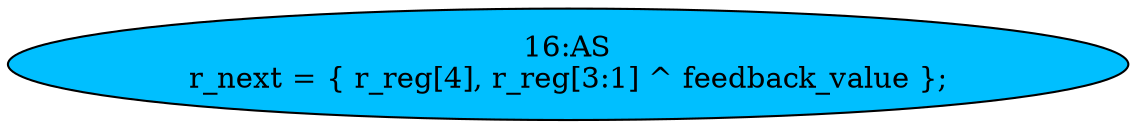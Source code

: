 strict digraph "" {
	node [label="\N"];
	"16:AS"	[ast="<pyverilog.vparser.ast.Assign object at 0x7f169f71ce50>",
		def_var="['r_next']",
		fillcolor=deepskyblue,
		label="16:AS
r_next = { r_reg[4], r_reg[3:1] ^ feedback_value };",
		statements="[]",
		style=filled,
		typ=Assign,
		use_var="['r_reg', 'r_reg', 'feedback_value']"];
}
